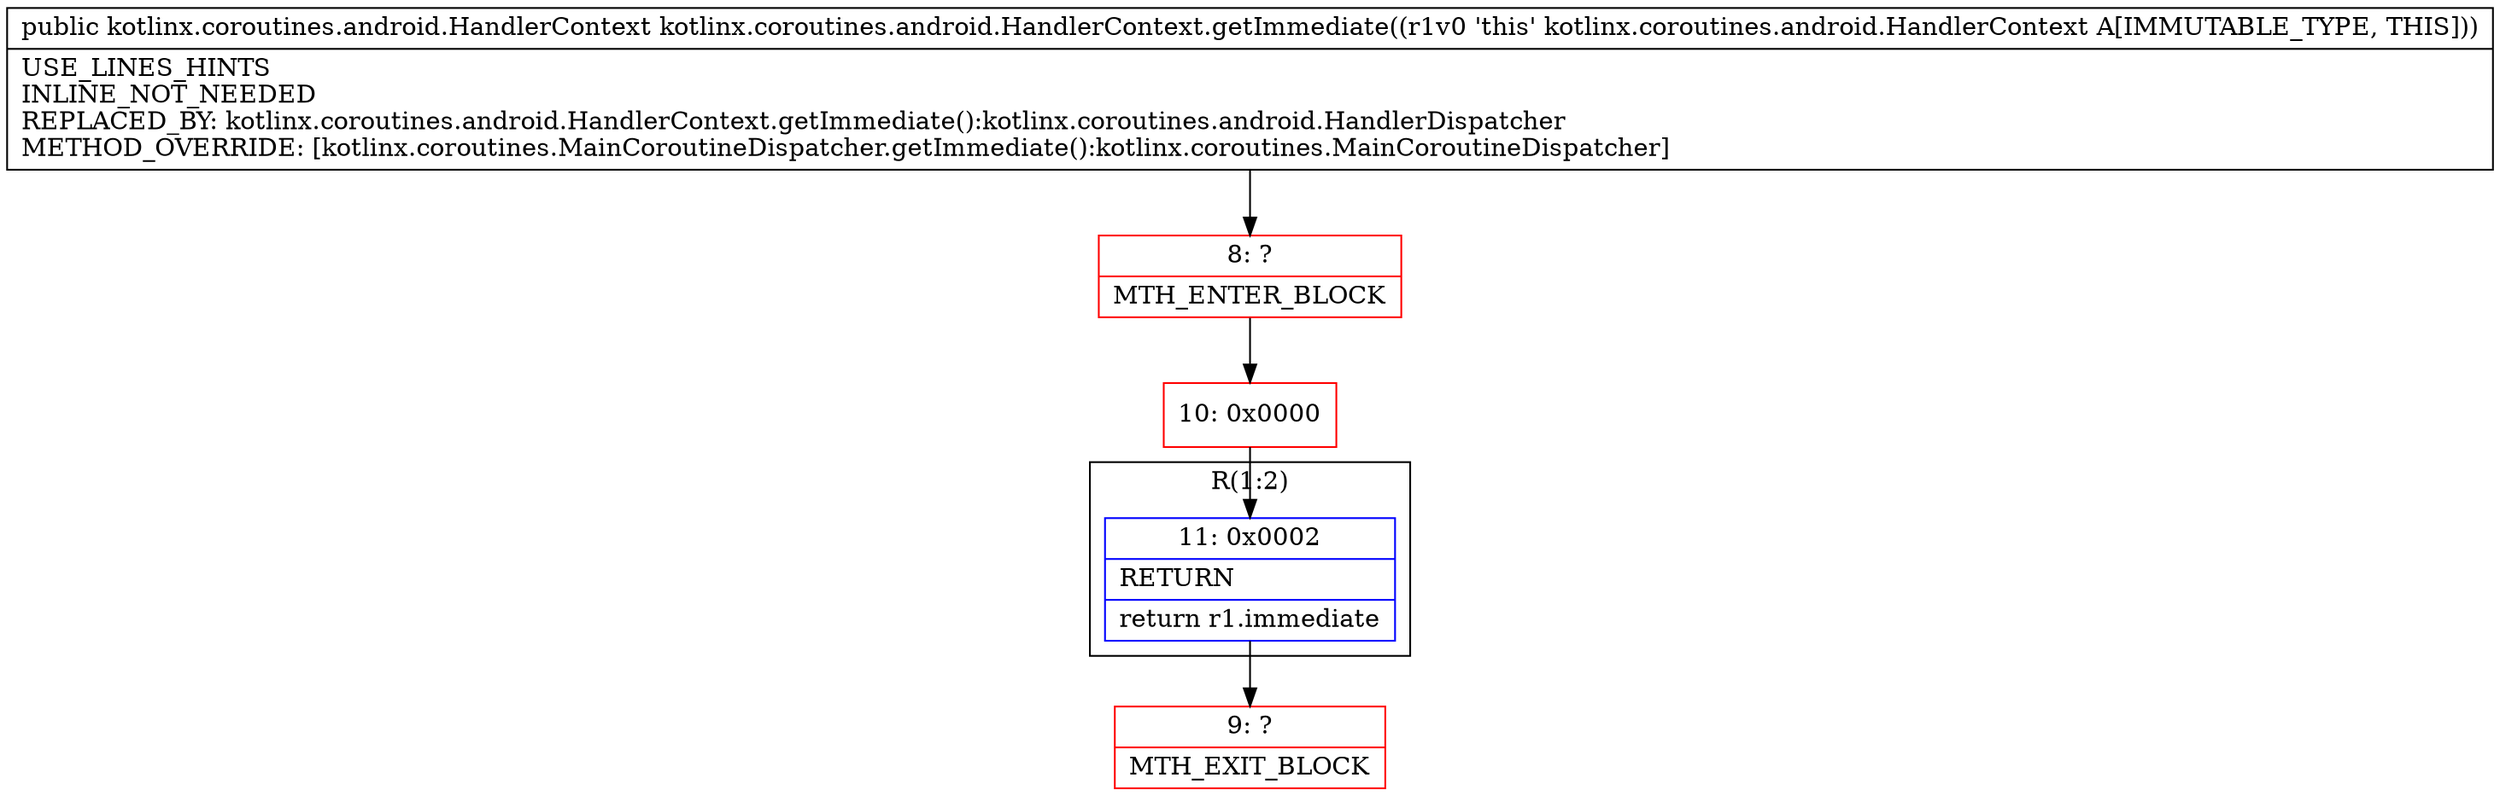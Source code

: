 digraph "CFG forkotlinx.coroutines.android.HandlerContext.getImmediate()Lkotlinx\/coroutines\/android\/HandlerContext;" {
subgraph cluster_Region_1396600142 {
label = "R(1:2)";
node [shape=record,color=blue];
Node_11 [shape=record,label="{11\:\ 0x0002|RETURN\l|return r1.immediate\l}"];
}
Node_8 [shape=record,color=red,label="{8\:\ ?|MTH_ENTER_BLOCK\l}"];
Node_10 [shape=record,color=red,label="{10\:\ 0x0000}"];
Node_9 [shape=record,color=red,label="{9\:\ ?|MTH_EXIT_BLOCK\l}"];
MethodNode[shape=record,label="{public kotlinx.coroutines.android.HandlerContext kotlinx.coroutines.android.HandlerContext.getImmediate((r1v0 'this' kotlinx.coroutines.android.HandlerContext A[IMMUTABLE_TYPE, THIS]))  | USE_LINES_HINTS\lINLINE_NOT_NEEDED\lREPLACED_BY: kotlinx.coroutines.android.HandlerContext.getImmediate():kotlinx.coroutines.android.HandlerDispatcher\lMETHOD_OVERRIDE: [kotlinx.coroutines.MainCoroutineDispatcher.getImmediate():kotlinx.coroutines.MainCoroutineDispatcher]\l}"];
MethodNode -> Node_8;Node_11 -> Node_9;
Node_8 -> Node_10;
Node_10 -> Node_11;
}

